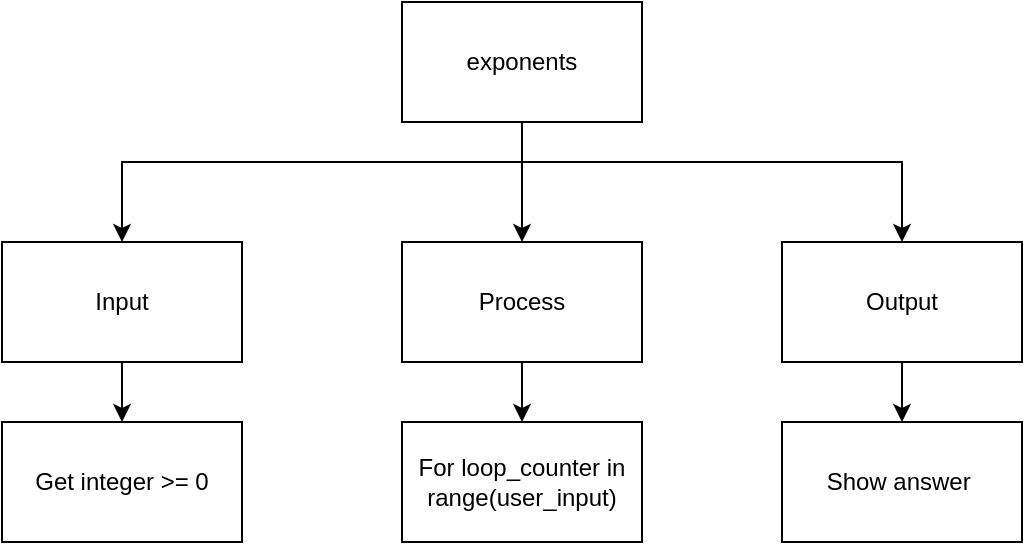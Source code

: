 <mxfile>
    <diagram id="WpQ-J_TjnIOGt5mG-eWu" name="Page-1">
        <mxGraphModel dx="434" dy="332" grid="1" gridSize="10" guides="1" tooltips="1" connect="1" arrows="1" fold="1" page="1" pageScale="1" pageWidth="850" pageHeight="1100" math="0" shadow="0">
            <root>
                <mxCell id="0"/>
                <mxCell id="1" parent="0"/>
                <mxCell id="2" style="edgeStyle=none;html=1;entryX=0.5;entryY=0;entryDx=0;entryDy=0;" edge="1" parent="1" source="5" target="7">
                    <mxGeometry relative="1" as="geometry"/>
                </mxCell>
                <mxCell id="3" style="edgeStyle=orthogonalEdgeStyle;html=1;rounded=0;" edge="1" parent="1" source="5" target="9">
                    <mxGeometry relative="1" as="geometry">
                        <Array as="points">
                            <mxPoint x="330" y="160"/>
                            <mxPoint x="130" y="160"/>
                        </Array>
                    </mxGeometry>
                </mxCell>
                <mxCell id="4" style="edgeStyle=orthogonalEdgeStyle;rounded=0;html=1;" edge="1" parent="1" source="5" target="11">
                    <mxGeometry relative="1" as="geometry">
                        <Array as="points">
                            <mxPoint x="330" y="160"/>
                            <mxPoint x="520" y="160"/>
                        </Array>
                    </mxGeometry>
                </mxCell>
                <mxCell id="5" value="&amp;nbsp;exponents&amp;nbsp;" style="rounded=0;whiteSpace=wrap;html=1;" vertex="1" parent="1">
                    <mxGeometry x="270" y="80" width="120" height="60" as="geometry"/>
                </mxCell>
                <mxCell id="6" style="edgeStyle=orthogonalEdgeStyle;rounded=0;html=1;" edge="1" parent="1" source="7" target="13">
                    <mxGeometry relative="1" as="geometry"/>
                </mxCell>
                <mxCell id="7" value="Process" style="rounded=0;whiteSpace=wrap;html=1;" vertex="1" parent="1">
                    <mxGeometry x="270" y="200" width="120" height="60" as="geometry"/>
                </mxCell>
                <mxCell id="8" style="edgeStyle=orthogonalEdgeStyle;rounded=0;html=1;" edge="1" parent="1" source="9" target="12">
                    <mxGeometry relative="1" as="geometry">
                        <Array as="points">
                            <mxPoint x="130" y="310"/>
                            <mxPoint x="130" y="310"/>
                        </Array>
                    </mxGeometry>
                </mxCell>
                <mxCell id="9" value="Input" style="rounded=0;whiteSpace=wrap;html=1;" vertex="1" parent="1">
                    <mxGeometry x="70" y="200" width="120" height="60" as="geometry"/>
                </mxCell>
                <mxCell id="10" style="edgeStyle=orthogonalEdgeStyle;rounded=0;html=1;" edge="1" parent="1" source="11" target="14">
                    <mxGeometry relative="1" as="geometry"/>
                </mxCell>
                <mxCell id="11" value="Output" style="rounded=0;whiteSpace=wrap;html=1;" vertex="1" parent="1">
                    <mxGeometry x="460" y="200" width="120" height="60" as="geometry"/>
                </mxCell>
                <mxCell id="12" value="Get integer &amp;gt;= 0" style="rounded=0;whiteSpace=wrap;html=1;" vertex="1" parent="1">
                    <mxGeometry x="70" y="290" width="120" height="60" as="geometry"/>
                </mxCell>
                <mxCell id="13" value="For loop_counter in range(user_input)" style="rounded=0;whiteSpace=wrap;html=1;" vertex="1" parent="1">
                    <mxGeometry x="270" y="290" width="120" height="60" as="geometry"/>
                </mxCell>
                <mxCell id="14" value="Show answer&amp;nbsp;" style="rounded=0;whiteSpace=wrap;html=1;" vertex="1" parent="1">
                    <mxGeometry x="460" y="290" width="120" height="60" as="geometry"/>
                </mxCell>
            </root>
        </mxGraphModel>
    </diagram>
</mxfile>